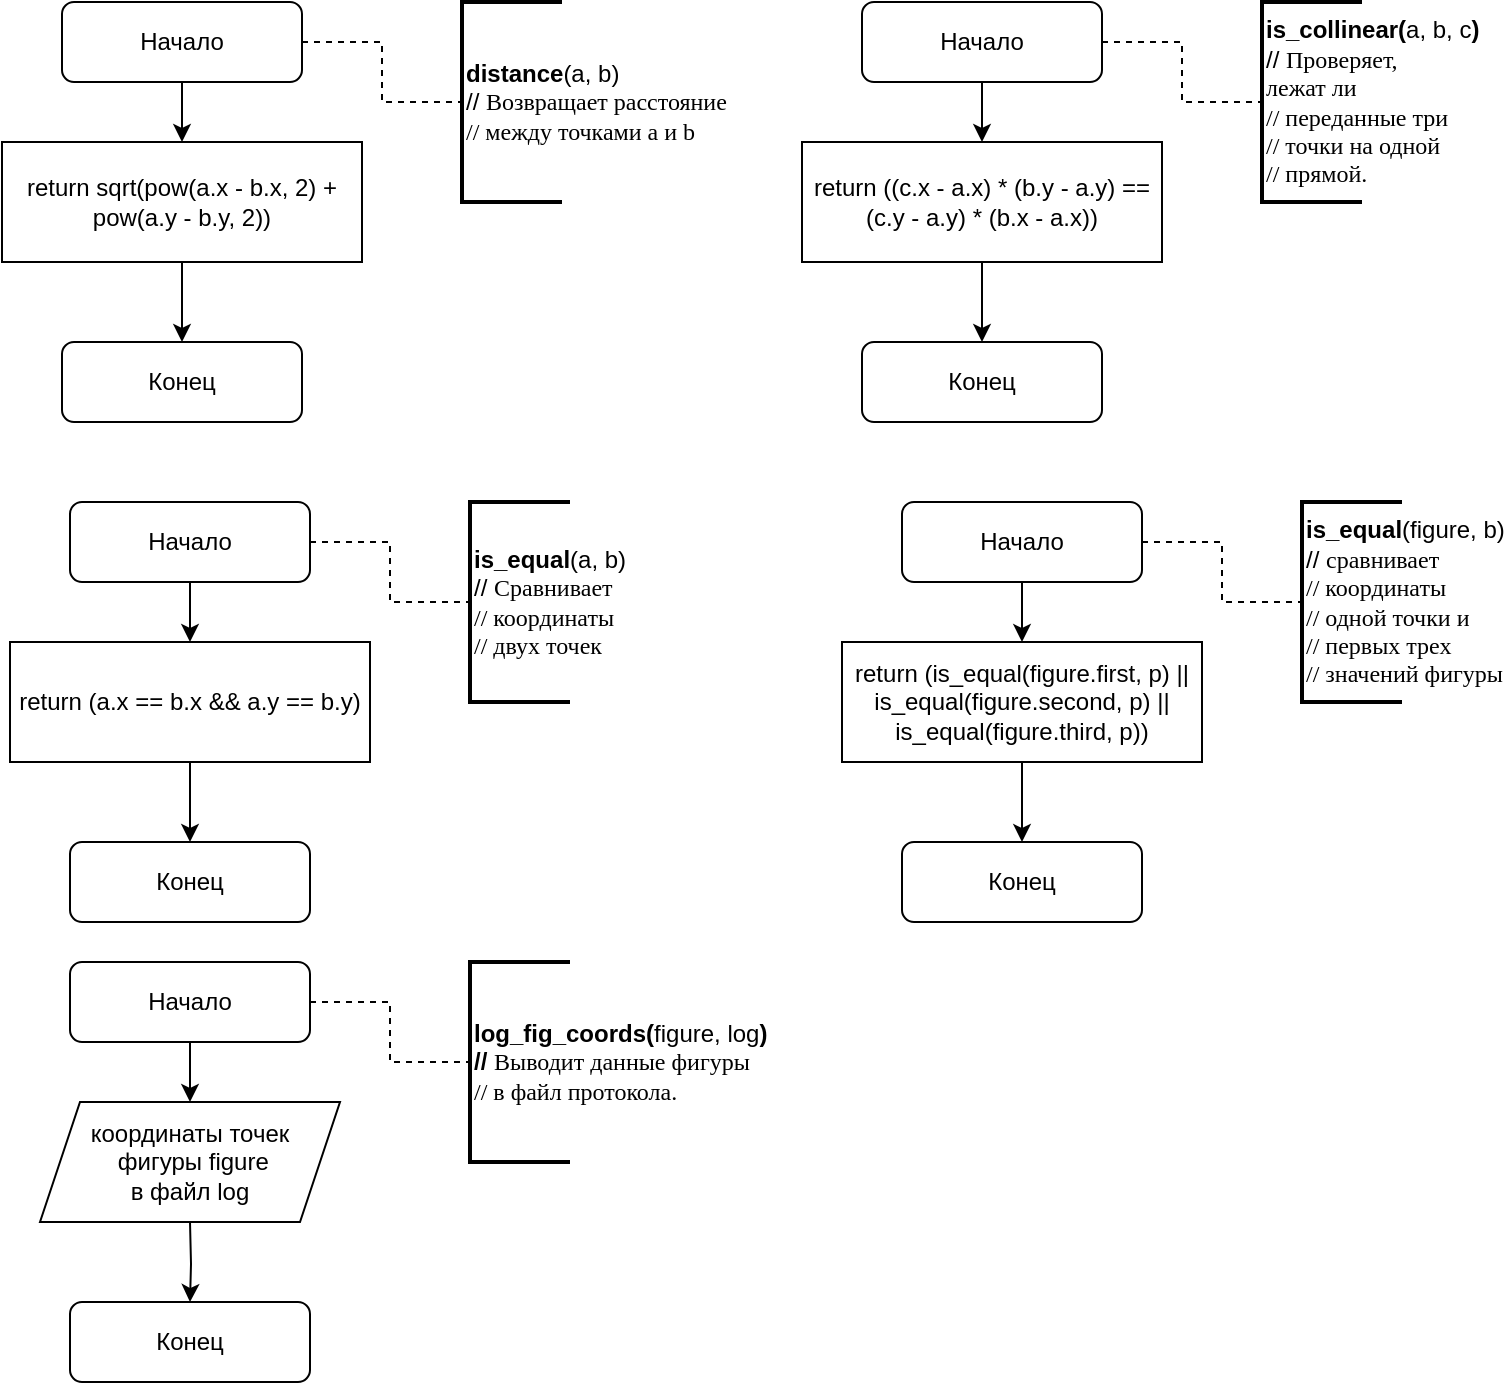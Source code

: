 <mxfile version="15.8.7" type="device"><diagram id="C5RBs43oDa-KdzZeNtuy" name="Page-1"><mxGraphModel dx="878" dy="1065" grid="1" gridSize="10" guides="1" tooltips="1" connect="1" arrows="1" fold="1" page="1" pageScale="1" pageWidth="827" pageHeight="1169" math="0" shadow="0"><root><mxCell id="WIyWlLk6GJQsqaUBKTNV-0"/><mxCell id="WIyWlLk6GJQsqaUBKTNV-1" parent="WIyWlLk6GJQsqaUBKTNV-0"/><mxCell id="EEKiNFfPcqk8KJ0BbzhA-1" style="edgeStyle=orthogonalEdgeStyle;rounded=0;orthogonalLoop=1;jettySize=auto;html=1;entryX=0;entryY=0.5;entryDx=0;entryDy=0;entryPerimeter=0;dashed=1;endArrow=none;endFill=0;" edge="1" parent="WIyWlLk6GJQsqaUBKTNV-1" source="WIyWlLk6GJQsqaUBKTNV-3" target="EEKiNFfPcqk8KJ0BbzhA-0"><mxGeometry relative="1" as="geometry"/></mxCell><mxCell id="EEKiNFfPcqk8KJ0BbzhA-3" style="edgeStyle=orthogonalEdgeStyle;rounded=0;orthogonalLoop=1;jettySize=auto;html=1;entryX=0.5;entryY=0;entryDx=0;entryDy=0;endArrow=classic;endFill=1;" edge="1" parent="WIyWlLk6GJQsqaUBKTNV-1" source="WIyWlLk6GJQsqaUBKTNV-3" target="EEKiNFfPcqk8KJ0BbzhA-2"><mxGeometry relative="1" as="geometry"/></mxCell><mxCell id="WIyWlLk6GJQsqaUBKTNV-3" value="Начало" style="rounded=1;whiteSpace=wrap;html=1;fontSize=12;glass=0;strokeWidth=1;shadow=0;" parent="WIyWlLk6GJQsqaUBKTNV-1" vertex="1"><mxGeometry x="94" y="20" width="120" height="40" as="geometry"/></mxCell><mxCell id="WIyWlLk6GJQsqaUBKTNV-11" value="Конец" style="rounded=1;whiteSpace=wrap;html=1;fontSize=12;glass=0;strokeWidth=1;shadow=0;" parent="WIyWlLk6GJQsqaUBKTNV-1" vertex="1"><mxGeometry x="94" y="190" width="120" height="40" as="geometry"/></mxCell><mxCell id="EEKiNFfPcqk8KJ0BbzhA-0" value="&lt;b&gt;distance&lt;/b&gt;(a, b)&lt;br&gt;//&amp;nbsp;&lt;span lang=&quot;RU&quot; style=&quot;font-family: &amp;#34;times new roman&amp;#34; , serif&quot;&gt;Возвращает расстояние &lt;br&gt;// между точками а и b&lt;/span&gt;" style="strokeWidth=2;html=1;shape=mxgraph.flowchart.annotation_1;align=left;pointerEvents=1;" vertex="1" parent="WIyWlLk6GJQsqaUBKTNV-1"><mxGeometry x="294" y="20" width="50" height="100" as="geometry"/></mxCell><mxCell id="EEKiNFfPcqk8KJ0BbzhA-4" style="edgeStyle=orthogonalEdgeStyle;rounded=0;orthogonalLoop=1;jettySize=auto;html=1;entryX=0.5;entryY=0;entryDx=0;entryDy=0;endArrow=classic;endFill=1;" edge="1" parent="WIyWlLk6GJQsqaUBKTNV-1" source="EEKiNFfPcqk8KJ0BbzhA-2" target="WIyWlLk6GJQsqaUBKTNV-11"><mxGeometry relative="1" as="geometry"/></mxCell><mxCell id="EEKiNFfPcqk8KJ0BbzhA-2" value="return&amp;nbsp;sqrt(pow(a.x - b.x, 2) + pow(a.y - b.y, 2))" style="rounded=0;whiteSpace=wrap;html=1;" vertex="1" parent="WIyWlLk6GJQsqaUBKTNV-1"><mxGeometry x="64" y="90" width="180" height="60" as="geometry"/></mxCell><mxCell id="EEKiNFfPcqk8KJ0BbzhA-5" style="edgeStyle=orthogonalEdgeStyle;rounded=0;orthogonalLoop=1;jettySize=auto;html=1;entryX=0;entryY=0.5;entryDx=0;entryDy=0;entryPerimeter=0;dashed=1;endArrow=none;endFill=0;" edge="1" parent="WIyWlLk6GJQsqaUBKTNV-1" source="EEKiNFfPcqk8KJ0BbzhA-7" target="EEKiNFfPcqk8KJ0BbzhA-9"><mxGeometry relative="1" as="geometry"/></mxCell><mxCell id="EEKiNFfPcqk8KJ0BbzhA-6" style="edgeStyle=orthogonalEdgeStyle;rounded=0;orthogonalLoop=1;jettySize=auto;html=1;entryX=0.5;entryY=0;entryDx=0;entryDy=0;endArrow=classic;endFill=1;" edge="1" parent="WIyWlLk6GJQsqaUBKTNV-1" source="EEKiNFfPcqk8KJ0BbzhA-7" target="EEKiNFfPcqk8KJ0BbzhA-11"><mxGeometry relative="1" as="geometry"/></mxCell><mxCell id="EEKiNFfPcqk8KJ0BbzhA-7" value="Начало" style="rounded=1;whiteSpace=wrap;html=1;fontSize=12;glass=0;strokeWidth=1;shadow=0;" vertex="1" parent="WIyWlLk6GJQsqaUBKTNV-1"><mxGeometry x="98" y="270" width="120" height="40" as="geometry"/></mxCell><mxCell id="EEKiNFfPcqk8KJ0BbzhA-8" value="Конец" style="rounded=1;whiteSpace=wrap;html=1;fontSize=12;glass=0;strokeWidth=1;shadow=0;" vertex="1" parent="WIyWlLk6GJQsqaUBKTNV-1"><mxGeometry x="98" y="440" width="120" height="40" as="geometry"/></mxCell><mxCell id="EEKiNFfPcqk8KJ0BbzhA-9" value="&lt;b&gt;is_equal&lt;/b&gt;(a, b)&lt;br&gt;//&amp;nbsp;&lt;span lang=&quot;RU&quot; style=&quot;font-family: &amp;#34;times new roman&amp;#34; , serif&quot;&gt;Сравнивает&lt;br&gt;// координаты &lt;br&gt;// двух точек&amp;nbsp;&lt;/span&gt;" style="strokeWidth=2;html=1;shape=mxgraph.flowchart.annotation_1;align=left;pointerEvents=1;" vertex="1" parent="WIyWlLk6GJQsqaUBKTNV-1"><mxGeometry x="298" y="270" width="50" height="100" as="geometry"/></mxCell><mxCell id="EEKiNFfPcqk8KJ0BbzhA-10" style="edgeStyle=orthogonalEdgeStyle;rounded=0;orthogonalLoop=1;jettySize=auto;html=1;entryX=0.5;entryY=0;entryDx=0;entryDy=0;endArrow=classic;endFill=1;" edge="1" parent="WIyWlLk6GJQsqaUBKTNV-1" source="EEKiNFfPcqk8KJ0BbzhA-11" target="EEKiNFfPcqk8KJ0BbzhA-8"><mxGeometry relative="1" as="geometry"/></mxCell><mxCell id="EEKiNFfPcqk8KJ0BbzhA-11" value="return (a.x == b.x &amp;amp;&amp;amp; a.y == b.y)" style="rounded=0;whiteSpace=wrap;html=1;" vertex="1" parent="WIyWlLk6GJQsqaUBKTNV-1"><mxGeometry x="68" y="340" width="180" height="60" as="geometry"/></mxCell><mxCell id="EEKiNFfPcqk8KJ0BbzhA-12" style="edgeStyle=orthogonalEdgeStyle;rounded=0;orthogonalLoop=1;jettySize=auto;html=1;entryX=0;entryY=0.5;entryDx=0;entryDy=0;entryPerimeter=0;dashed=1;endArrow=none;endFill=0;" edge="1" parent="WIyWlLk6GJQsqaUBKTNV-1" source="EEKiNFfPcqk8KJ0BbzhA-14" target="EEKiNFfPcqk8KJ0BbzhA-16"><mxGeometry relative="1" as="geometry"/></mxCell><mxCell id="EEKiNFfPcqk8KJ0BbzhA-13" style="edgeStyle=orthogonalEdgeStyle;rounded=0;orthogonalLoop=1;jettySize=auto;html=1;entryX=0.5;entryY=0;entryDx=0;entryDy=0;endArrow=classic;endFill=1;" edge="1" parent="WIyWlLk6GJQsqaUBKTNV-1" source="EEKiNFfPcqk8KJ0BbzhA-14" target="EEKiNFfPcqk8KJ0BbzhA-18"><mxGeometry relative="1" as="geometry"/></mxCell><mxCell id="EEKiNFfPcqk8KJ0BbzhA-14" value="Начало" style="rounded=1;whiteSpace=wrap;html=1;fontSize=12;glass=0;strokeWidth=1;shadow=0;" vertex="1" parent="WIyWlLk6GJQsqaUBKTNV-1"><mxGeometry x="514" y="270" width="120" height="40" as="geometry"/></mxCell><mxCell id="EEKiNFfPcqk8KJ0BbzhA-15" value="Конец" style="rounded=1;whiteSpace=wrap;html=1;fontSize=12;glass=0;strokeWidth=1;shadow=0;" vertex="1" parent="WIyWlLk6GJQsqaUBKTNV-1"><mxGeometry x="514" y="440" width="120" height="40" as="geometry"/></mxCell><mxCell id="EEKiNFfPcqk8KJ0BbzhA-16" value="&lt;b&gt;is_equal&lt;/b&gt;(figure, b)&lt;br&gt;//&amp;nbsp;&lt;span lang=&quot;RU&quot; style=&quot;font-family: &amp;#34;times new roman&amp;#34; , serif&quot;&gt;сравнивает&lt;br&gt;// координаты &lt;br&gt;// одной точки и &lt;br&gt;// первых трех &lt;br&gt;// значений фигуры&lt;/span&gt;" style="strokeWidth=2;html=1;shape=mxgraph.flowchart.annotation_1;align=left;pointerEvents=1;" vertex="1" parent="WIyWlLk6GJQsqaUBKTNV-1"><mxGeometry x="714" y="270" width="50" height="100" as="geometry"/></mxCell><mxCell id="EEKiNFfPcqk8KJ0BbzhA-17" style="edgeStyle=orthogonalEdgeStyle;rounded=0;orthogonalLoop=1;jettySize=auto;html=1;entryX=0.5;entryY=0;entryDx=0;entryDy=0;endArrow=classic;endFill=1;" edge="1" parent="WIyWlLk6GJQsqaUBKTNV-1" source="EEKiNFfPcqk8KJ0BbzhA-18" target="EEKiNFfPcqk8KJ0BbzhA-15"><mxGeometry relative="1" as="geometry"/></mxCell><mxCell id="EEKiNFfPcqk8KJ0BbzhA-18" value="return (is_equal(figure.first, p) || is_equal(figure.second, p) || is_equal(figure.third, p))" style="rounded=0;whiteSpace=wrap;html=1;" vertex="1" parent="WIyWlLk6GJQsqaUBKTNV-1"><mxGeometry x="484" y="340" width="180" height="60" as="geometry"/></mxCell><mxCell id="EEKiNFfPcqk8KJ0BbzhA-19" style="edgeStyle=orthogonalEdgeStyle;rounded=0;orthogonalLoop=1;jettySize=auto;html=1;entryX=0;entryY=0.5;entryDx=0;entryDy=0;entryPerimeter=0;dashed=1;endArrow=none;endFill=0;" edge="1" parent="WIyWlLk6GJQsqaUBKTNV-1" source="EEKiNFfPcqk8KJ0BbzhA-21" target="EEKiNFfPcqk8KJ0BbzhA-23"><mxGeometry relative="1" as="geometry"/></mxCell><mxCell id="EEKiNFfPcqk8KJ0BbzhA-20" style="edgeStyle=orthogonalEdgeStyle;rounded=0;orthogonalLoop=1;jettySize=auto;html=1;entryX=0.5;entryY=0;entryDx=0;entryDy=0;endArrow=classic;endFill=1;" edge="1" parent="WIyWlLk6GJQsqaUBKTNV-1" source="EEKiNFfPcqk8KJ0BbzhA-21" target="EEKiNFfPcqk8KJ0BbzhA-25"><mxGeometry relative="1" as="geometry"/></mxCell><mxCell id="EEKiNFfPcqk8KJ0BbzhA-21" value="Начало" style="rounded=1;whiteSpace=wrap;html=1;fontSize=12;glass=0;strokeWidth=1;shadow=0;" vertex="1" parent="WIyWlLk6GJQsqaUBKTNV-1"><mxGeometry x="494" y="20" width="120" height="40" as="geometry"/></mxCell><mxCell id="EEKiNFfPcqk8KJ0BbzhA-22" value="Конец" style="rounded=1;whiteSpace=wrap;html=1;fontSize=12;glass=0;strokeWidth=1;shadow=0;" vertex="1" parent="WIyWlLk6GJQsqaUBKTNV-1"><mxGeometry x="494" y="190" width="120" height="40" as="geometry"/></mxCell><mxCell id="EEKiNFfPcqk8KJ0BbzhA-23" value="&lt;b&gt;is_collinear(&lt;/b&gt;a, b, c&lt;b&gt;)&lt;/b&gt;&lt;br&gt;//&amp;nbsp;&lt;span lang=&quot;RU&quot; style=&quot;font-family: &amp;#34;times new roman&amp;#34; , serif&quot;&gt;Проверяет,&lt;br/&gt;лежат ли &lt;br&gt;// переданные три &lt;br&gt;// точки на одной&lt;br&gt;// прямой.&lt;/span&gt;" style="strokeWidth=2;html=1;shape=mxgraph.flowchart.annotation_1;align=left;pointerEvents=1;" vertex="1" parent="WIyWlLk6GJQsqaUBKTNV-1"><mxGeometry x="694" y="20" width="50" height="100" as="geometry"/></mxCell><mxCell id="EEKiNFfPcqk8KJ0BbzhA-24" style="edgeStyle=orthogonalEdgeStyle;rounded=0;orthogonalLoop=1;jettySize=auto;html=1;entryX=0.5;entryY=0;entryDx=0;entryDy=0;endArrow=classic;endFill=1;" edge="1" parent="WIyWlLk6GJQsqaUBKTNV-1" source="EEKiNFfPcqk8KJ0BbzhA-25" target="EEKiNFfPcqk8KJ0BbzhA-22"><mxGeometry relative="1" as="geometry"/></mxCell><mxCell id="EEKiNFfPcqk8KJ0BbzhA-25" value="return ((c.x - a.x) * (b.y - a.y) == (c.y - a.y) * (b.x - a.x))" style="rounded=0;whiteSpace=wrap;html=1;" vertex="1" parent="WIyWlLk6GJQsqaUBKTNV-1"><mxGeometry x="464" y="90" width="180" height="60" as="geometry"/></mxCell><mxCell id="EEKiNFfPcqk8KJ0BbzhA-26" style="edgeStyle=orthogonalEdgeStyle;rounded=0;orthogonalLoop=1;jettySize=auto;html=1;entryX=0;entryY=0.5;entryDx=0;entryDy=0;entryPerimeter=0;dashed=1;endArrow=none;endFill=0;" edge="1" parent="WIyWlLk6GJQsqaUBKTNV-1" source="EEKiNFfPcqk8KJ0BbzhA-28" target="EEKiNFfPcqk8KJ0BbzhA-30"><mxGeometry relative="1" as="geometry"/></mxCell><mxCell id="EEKiNFfPcqk8KJ0BbzhA-27" style="edgeStyle=orthogonalEdgeStyle;rounded=0;orthogonalLoop=1;jettySize=auto;html=1;entryX=0.5;entryY=0;entryDx=0;entryDy=0;endArrow=classic;endFill=1;" edge="1" parent="WIyWlLk6GJQsqaUBKTNV-1" source="EEKiNFfPcqk8KJ0BbzhA-28"><mxGeometry relative="1" as="geometry"><mxPoint x="158" y="570" as="targetPoint"/></mxGeometry></mxCell><mxCell id="EEKiNFfPcqk8KJ0BbzhA-28" value="Начало" style="rounded=1;whiteSpace=wrap;html=1;fontSize=12;glass=0;strokeWidth=1;shadow=0;" vertex="1" parent="WIyWlLk6GJQsqaUBKTNV-1"><mxGeometry x="98" y="500" width="120" height="40" as="geometry"/></mxCell><mxCell id="EEKiNFfPcqk8KJ0BbzhA-29" value="Конец" style="rounded=1;whiteSpace=wrap;html=1;fontSize=12;glass=0;strokeWidth=1;shadow=0;" vertex="1" parent="WIyWlLk6GJQsqaUBKTNV-1"><mxGeometry x="98" y="670" width="120" height="40" as="geometry"/></mxCell><mxCell id="EEKiNFfPcqk8KJ0BbzhA-30" value="&lt;b&gt;log_fig_coords(&lt;/b&gt;figure, log&lt;b&gt;)&lt;br&gt;//&amp;nbsp;&lt;/b&gt;&lt;span lang=&quot;RU&quot; style=&quot;font-family: &amp;#34;times new roman&amp;#34; , serif&quot;&gt;Выводит данные фигуры &lt;br&gt;// в файл протокола.&lt;/span&gt;&lt;b&gt;&lt;br&gt;&lt;/b&gt;" style="strokeWidth=2;html=1;shape=mxgraph.flowchart.annotation_1;align=left;pointerEvents=1;" vertex="1" parent="WIyWlLk6GJQsqaUBKTNV-1"><mxGeometry x="298" y="500" width="50" height="100" as="geometry"/></mxCell><mxCell id="EEKiNFfPcqk8KJ0BbzhA-31" style="edgeStyle=orthogonalEdgeStyle;rounded=0;orthogonalLoop=1;jettySize=auto;html=1;entryX=0.5;entryY=0;entryDx=0;entryDy=0;endArrow=classic;endFill=1;" edge="1" parent="WIyWlLk6GJQsqaUBKTNV-1" target="EEKiNFfPcqk8KJ0BbzhA-29"><mxGeometry relative="1" as="geometry"><mxPoint x="158" y="630" as="sourcePoint"/></mxGeometry></mxCell><mxCell id="EEKiNFfPcqk8KJ0BbzhA-33" value="координаты точек&lt;br&gt;&amp;nbsp;фигуры figure &lt;br&gt;в файл log" style="shape=parallelogram;perimeter=parallelogramPerimeter;whiteSpace=wrap;html=1;fixedSize=1;fontSize=12;" vertex="1" parent="WIyWlLk6GJQsqaUBKTNV-1"><mxGeometry x="83" y="570" width="150" height="60" as="geometry"/></mxCell></root></mxGraphModel></diagram></mxfile>